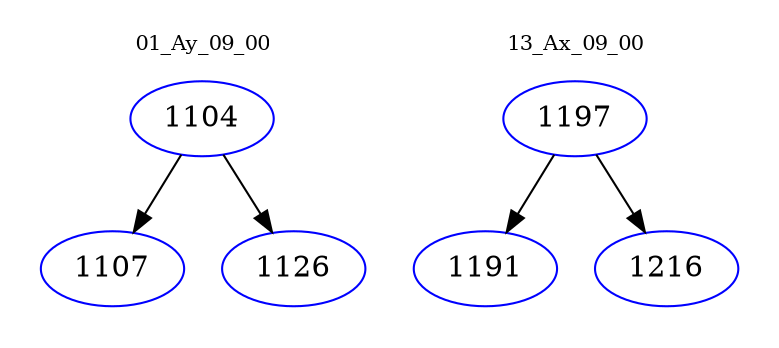 digraph{
subgraph cluster_0 {
color = white
label = "01_Ay_09_00";
fontsize=10;
T0_1104 [label="1104", color="blue"]
T0_1104 -> T0_1107 [color="black"]
T0_1107 [label="1107", color="blue"]
T0_1104 -> T0_1126 [color="black"]
T0_1126 [label="1126", color="blue"]
}
subgraph cluster_1 {
color = white
label = "13_Ax_09_00";
fontsize=10;
T1_1197 [label="1197", color="blue"]
T1_1197 -> T1_1191 [color="black"]
T1_1191 [label="1191", color="blue"]
T1_1197 -> T1_1216 [color="black"]
T1_1216 [label="1216", color="blue"]
}
}
